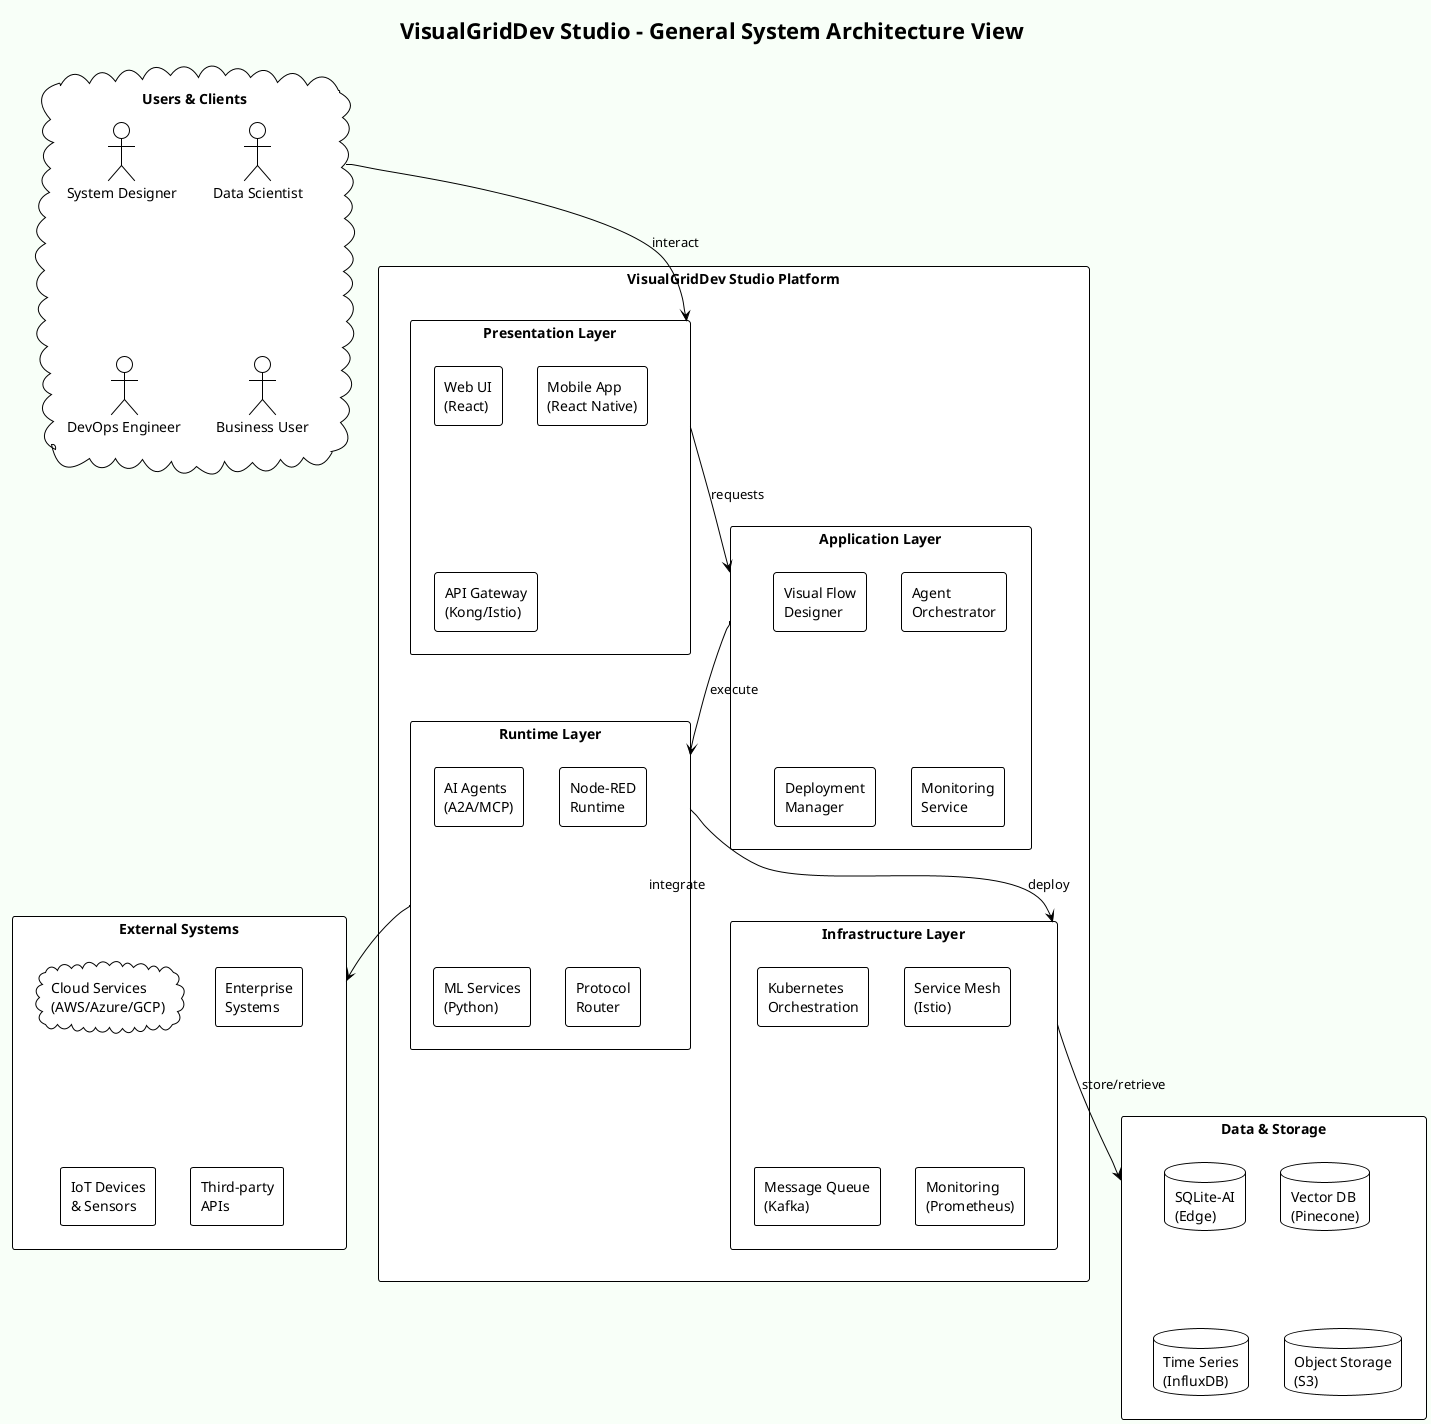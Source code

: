 @startuml
!theme plain
skinparam backgroundColor #f8fff8

title VisualGridDev Studio - General System Architecture View

cloud "Users & Clients" as users {
  actor "System Designer" as designer
  actor "Data Scientist" as datascientist
  actor "DevOps Engineer" as devops
  actor "Business User" as business
}

rectangle "VisualGridDev Studio Platform" as platform {
  rectangle "Presentation Layer" as presentation {
    rectangle "Web UI\n(React)" as webui
    rectangle "Mobile App\n(React Native)" as mobile
    rectangle "API Gateway\n(Kong/Istio)" as api
  }
  
  rectangle "Application Layer" as application {
    rectangle "Visual Flow\nDesigner" as designer_app
    rectangle "Agent\nOrchestrator" as orchestrator
    rectangle "Deployment\nManager" as deployment
    rectangle "Monitoring\nService" as monitoring
  }
  
  rectangle "Runtime Layer" as runtime {
    rectangle "AI Agents\n(A2A/MCP)" as agents
    rectangle "Node-RED\nRuntime" as nodered
    rectangle "ML Services\n(Python)" as mlservices
    rectangle "Protocol\nRouter" as router
  }
  
  rectangle "Infrastructure Layer" as infrastructure {
    rectangle "Kubernetes\nOrchestration" as k8s
    rectangle "Service Mesh\n(Istio)" as servicemesh
    rectangle "Message Queue\n(Kafka)" as messagequeue
    rectangle "Monitoring\n(Prometheus)" as prometheus
  }
}

rectangle "Data & Storage" as datastorage {
  database "SQLite-AI\n(Edge)" as sqliteai
  database "Vector DB\n(Pinecone)" as vectordb
  database "Time Series\n(InfluxDB)" as influxdb
  database "Object Storage\n(S3)" as objectstorage
}

rectangle "External Systems" as external {
  cloud "Cloud Services\n(AWS/Azure/GCP)" as cloudservices
  rectangle "Enterprise\nSystems" as enterprise
  rectangle "IoT Devices\n& Sensors" as iot
  rectangle "Third-party\nAPIs" as thirdparty
}

users --> presentation : interact
presentation --> application : requests
application --> runtime : execute
runtime --> infrastructure : deploy
infrastructure --> datastorage : store/retrieve
runtime --> external : integrate

@enduml